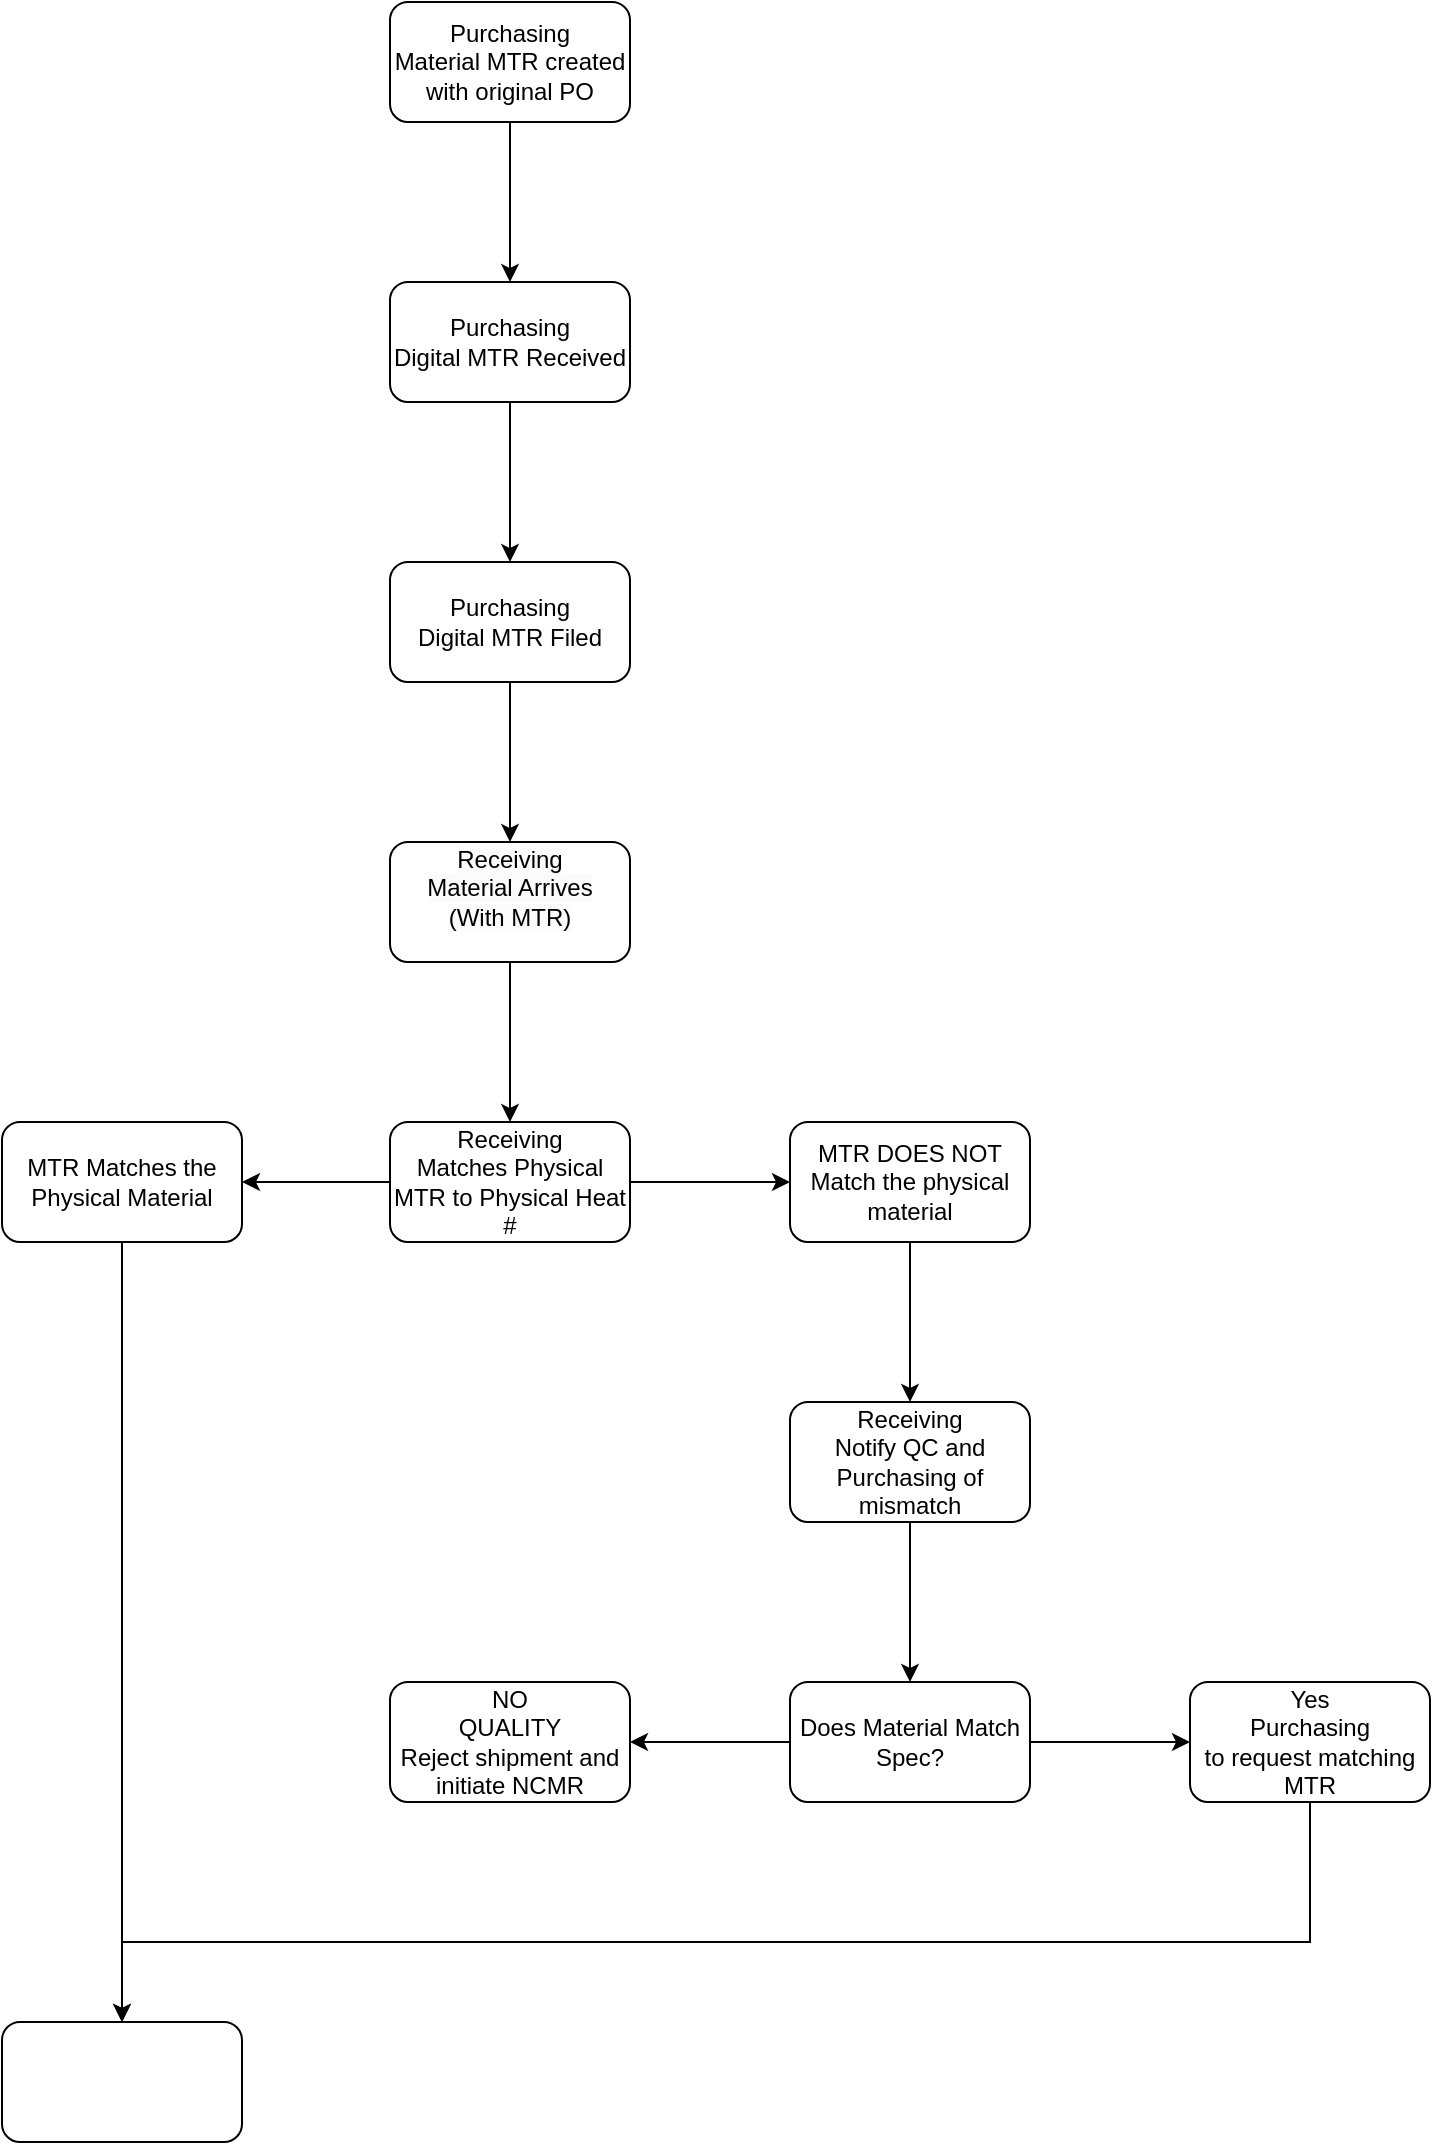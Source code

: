 <mxfile version="21.6.8" type="github">
  <diagram id="C5RBs43oDa-KdzZeNtuy" name="Page-1">
    <mxGraphModel dx="1290" dy="649" grid="1" gridSize="10" guides="1" tooltips="1" connect="1" arrows="1" fold="1" page="1" pageScale="1" pageWidth="827" pageHeight="1169" math="0" shadow="0">
      <root>
        <mxCell id="WIyWlLk6GJQsqaUBKTNV-0" />
        <mxCell id="WIyWlLk6GJQsqaUBKTNV-1" parent="WIyWlLk6GJQsqaUBKTNV-0" />
        <mxCell id="vpCC1clSXgHAt5NISDAk-2" value="" style="edgeStyle=orthogonalEdgeStyle;rounded=0;orthogonalLoop=1;jettySize=auto;html=1;" edge="1" parent="WIyWlLk6GJQsqaUBKTNV-1" source="vpCC1clSXgHAt5NISDAk-0" target="vpCC1clSXgHAt5NISDAk-1">
          <mxGeometry relative="1" as="geometry" />
        </mxCell>
        <mxCell id="vpCC1clSXgHAt5NISDAk-0" value="Purchasing&lt;br&gt;Material MTR created with original PO" style="rounded=1;whiteSpace=wrap;html=1;" vertex="1" parent="WIyWlLk6GJQsqaUBKTNV-1">
          <mxGeometry x="354" y="20" width="120" height="60" as="geometry" />
        </mxCell>
        <mxCell id="vpCC1clSXgHAt5NISDAk-4" value="" style="edgeStyle=orthogonalEdgeStyle;rounded=0;orthogonalLoop=1;jettySize=auto;html=1;" edge="1" parent="WIyWlLk6GJQsqaUBKTNV-1" source="vpCC1clSXgHAt5NISDAk-1" target="vpCC1clSXgHAt5NISDAk-3">
          <mxGeometry relative="1" as="geometry" />
        </mxCell>
        <mxCell id="vpCC1clSXgHAt5NISDAk-1" value="Purchasing&lt;br&gt;Digital MTR Received" style="whiteSpace=wrap;html=1;rounded=1;" vertex="1" parent="WIyWlLk6GJQsqaUBKTNV-1">
          <mxGeometry x="354" y="160" width="120" height="60" as="geometry" />
        </mxCell>
        <mxCell id="vpCC1clSXgHAt5NISDAk-8" value="" style="edgeStyle=orthogonalEdgeStyle;rounded=0;orthogonalLoop=1;jettySize=auto;html=1;" edge="1" parent="WIyWlLk6GJQsqaUBKTNV-1" source="vpCC1clSXgHAt5NISDAk-3" target="vpCC1clSXgHAt5NISDAk-7">
          <mxGeometry relative="1" as="geometry" />
        </mxCell>
        <mxCell id="vpCC1clSXgHAt5NISDAk-3" value="Purchasing&lt;br style=&quot;border-color: var(--border-color);&quot;&gt;Digital MTR Filed" style="whiteSpace=wrap;html=1;rounded=1;" vertex="1" parent="WIyWlLk6GJQsqaUBKTNV-1">
          <mxGeometry x="354" y="300" width="120" height="60" as="geometry" />
        </mxCell>
        <mxCell id="vpCC1clSXgHAt5NISDAk-10" value="" style="edgeStyle=orthogonalEdgeStyle;rounded=0;orthogonalLoop=1;jettySize=auto;html=1;" edge="1" parent="WIyWlLk6GJQsqaUBKTNV-1" source="vpCC1clSXgHAt5NISDAk-7" target="vpCC1clSXgHAt5NISDAk-9">
          <mxGeometry relative="1" as="geometry" />
        </mxCell>
        <mxCell id="vpCC1clSXgHAt5NISDAk-7" value="&#xa;&lt;span style=&quot;color: rgb(0, 0, 0); font-family: Helvetica; font-size: 12px; font-style: normal; font-variant-ligatures: normal; font-variant-caps: normal; font-weight: 400; letter-spacing: normal; orphans: 2; text-align: center; text-indent: 0px; text-transform: none; widows: 2; word-spacing: 0px; -webkit-text-stroke-width: 0px; background-color: rgb(251, 251, 251); text-decoration-thickness: initial; text-decoration-style: initial; text-decoration-color: initial; float: none; display: inline !important;&quot;&gt;Receiving&lt;/span&gt;&lt;br style=&quot;border-color: var(--border-color); color: rgb(0, 0, 0); font-family: Helvetica; font-size: 12px; font-style: normal; font-variant-ligatures: normal; font-variant-caps: normal; font-weight: 400; letter-spacing: normal; orphans: 2; text-align: center; text-indent: 0px; text-transform: none; widows: 2; word-spacing: 0px; -webkit-text-stroke-width: 0px; background-color: rgb(251, 251, 251); text-decoration-thickness: initial; text-decoration-style: initial; text-decoration-color: initial;&quot;&gt;&lt;span style=&quot;color: rgb(0, 0, 0); font-family: Helvetica; font-size: 12px; font-style: normal; font-variant-ligatures: normal; font-variant-caps: normal; font-weight: 400; letter-spacing: normal; orphans: 2; text-align: center; text-indent: 0px; text-transform: none; widows: 2; word-spacing: 0px; -webkit-text-stroke-width: 0px; background-color: rgb(251, 251, 251); text-decoration-thickness: initial; text-decoration-style: initial; text-decoration-color: initial; float: none; display: inline !important;&quot;&gt;Material Arrives&lt;/span&gt;&lt;br style=&quot;border-color: var(--border-color); color: rgb(0, 0, 0); font-family: Helvetica; font-size: 12px; font-style: normal; font-variant-ligatures: normal; font-variant-caps: normal; font-weight: 400; letter-spacing: normal; orphans: 2; text-align: center; text-indent: 0px; text-transform: none; widows: 2; word-spacing: 0px; -webkit-text-stroke-width: 0px; background-color: rgb(251, 251, 251); text-decoration-thickness: initial; text-decoration-style: initial; text-decoration-color: initial;&quot;&gt;&lt;span style=&quot;color: rgb(0, 0, 0); font-family: Helvetica; font-size: 12px; font-style: normal; font-variant-ligatures: normal; font-variant-caps: normal; font-weight: 400; letter-spacing: normal; orphans: 2; text-align: center; text-indent: 0px; text-transform: none; widows: 2; word-spacing: 0px; -webkit-text-stroke-width: 0px; background-color: rgb(251, 251, 251); text-decoration-thickness: initial; text-decoration-style: initial; text-decoration-color: initial; float: none; display: inline !important;&quot;&gt;(With MTR)&lt;/span&gt;&#xa;&#xa;" style="whiteSpace=wrap;html=1;rounded=1;" vertex="1" parent="WIyWlLk6GJQsqaUBKTNV-1">
          <mxGeometry x="354" y="440" width="120" height="60" as="geometry" />
        </mxCell>
        <mxCell id="vpCC1clSXgHAt5NISDAk-12" value="" style="edgeStyle=orthogonalEdgeStyle;rounded=0;orthogonalLoop=1;jettySize=auto;html=1;" edge="1" parent="WIyWlLk6GJQsqaUBKTNV-1" source="vpCC1clSXgHAt5NISDAk-9" target="vpCC1clSXgHAt5NISDAk-11">
          <mxGeometry relative="1" as="geometry" />
        </mxCell>
        <mxCell id="vpCC1clSXgHAt5NISDAk-14" value="" style="edgeStyle=orthogonalEdgeStyle;rounded=0;orthogonalLoop=1;jettySize=auto;html=1;" edge="1" parent="WIyWlLk6GJQsqaUBKTNV-1" source="vpCC1clSXgHAt5NISDAk-9" target="vpCC1clSXgHAt5NISDAk-13">
          <mxGeometry relative="1" as="geometry" />
        </mxCell>
        <mxCell id="vpCC1clSXgHAt5NISDAk-9" value="Receiving&lt;br&gt;Matches Physical MTR to Physical Heat #" style="whiteSpace=wrap;html=1;rounded=1;" vertex="1" parent="WIyWlLk6GJQsqaUBKTNV-1">
          <mxGeometry x="354" y="580" width="120" height="60" as="geometry" />
        </mxCell>
        <mxCell id="vpCC1clSXgHAt5NISDAk-11" value="MTR Matches the Physical Material" style="whiteSpace=wrap;html=1;rounded=1;" vertex="1" parent="WIyWlLk6GJQsqaUBKTNV-1">
          <mxGeometry x="160" y="580" width="120" height="60" as="geometry" />
        </mxCell>
        <mxCell id="vpCC1clSXgHAt5NISDAk-16" value="" style="edgeStyle=orthogonalEdgeStyle;rounded=0;orthogonalLoop=1;jettySize=auto;html=1;" edge="1" parent="WIyWlLk6GJQsqaUBKTNV-1" source="vpCC1clSXgHAt5NISDAk-13" target="vpCC1clSXgHAt5NISDAk-15">
          <mxGeometry relative="1" as="geometry" />
        </mxCell>
        <mxCell id="vpCC1clSXgHAt5NISDAk-13" value="MTR DOES NOT Match the physical material" style="whiteSpace=wrap;html=1;rounded=1;" vertex="1" parent="WIyWlLk6GJQsqaUBKTNV-1">
          <mxGeometry x="554" y="580" width="120" height="60" as="geometry" />
        </mxCell>
        <mxCell id="vpCC1clSXgHAt5NISDAk-18" value="" style="edgeStyle=orthogonalEdgeStyle;rounded=0;orthogonalLoop=1;jettySize=auto;html=1;" edge="1" parent="WIyWlLk6GJQsqaUBKTNV-1" source="vpCC1clSXgHAt5NISDAk-15" target="vpCC1clSXgHAt5NISDAk-17">
          <mxGeometry relative="1" as="geometry" />
        </mxCell>
        <mxCell id="vpCC1clSXgHAt5NISDAk-15" value="Receiving&lt;br&gt;Notify QC and Purchasing of mismatch" style="whiteSpace=wrap;html=1;rounded=1;" vertex="1" parent="WIyWlLk6GJQsqaUBKTNV-1">
          <mxGeometry x="554" y="720" width="120" height="60" as="geometry" />
        </mxCell>
        <mxCell id="vpCC1clSXgHAt5NISDAk-20" value="" style="edgeStyle=orthogonalEdgeStyle;rounded=0;orthogonalLoop=1;jettySize=auto;html=1;" edge="1" parent="WIyWlLk6GJQsqaUBKTNV-1" source="vpCC1clSXgHAt5NISDAk-17" target="vpCC1clSXgHAt5NISDAk-19">
          <mxGeometry relative="1" as="geometry" />
        </mxCell>
        <mxCell id="vpCC1clSXgHAt5NISDAk-22" value="" style="edgeStyle=orthogonalEdgeStyle;rounded=0;orthogonalLoop=1;jettySize=auto;html=1;" edge="1" parent="WIyWlLk6GJQsqaUBKTNV-1" source="vpCC1clSXgHAt5NISDAk-17" target="vpCC1clSXgHAt5NISDAk-21">
          <mxGeometry relative="1" as="geometry" />
        </mxCell>
        <mxCell id="vpCC1clSXgHAt5NISDAk-17" value="Does Material Match Spec?" style="whiteSpace=wrap;html=1;rounded=1;" vertex="1" parent="WIyWlLk6GJQsqaUBKTNV-1">
          <mxGeometry x="554" y="860" width="120" height="60" as="geometry" />
        </mxCell>
        <mxCell id="vpCC1clSXgHAt5NISDAk-24" value="" style="edgeStyle=orthogonalEdgeStyle;rounded=0;orthogonalLoop=1;jettySize=auto;html=1;" edge="1" parent="WIyWlLk6GJQsqaUBKTNV-1" source="vpCC1clSXgHAt5NISDAk-19" target="vpCC1clSXgHAt5NISDAk-23">
          <mxGeometry relative="1" as="geometry">
            <Array as="points">
              <mxPoint x="814" y="990" />
              <mxPoint x="220" y="990" />
            </Array>
          </mxGeometry>
        </mxCell>
        <mxCell id="vpCC1clSXgHAt5NISDAk-19" value="Yes&lt;br&gt;Purchasing &lt;br&gt;to request matching MTR" style="whiteSpace=wrap;html=1;rounded=1;" vertex="1" parent="WIyWlLk6GJQsqaUBKTNV-1">
          <mxGeometry x="754" y="860" width="120" height="60" as="geometry" />
        </mxCell>
        <mxCell id="vpCC1clSXgHAt5NISDAk-21" value="NO&lt;br&gt;QUALITY&lt;br&gt;Reject shipment and initiate NCMR" style="whiteSpace=wrap;html=1;rounded=1;" vertex="1" parent="WIyWlLk6GJQsqaUBKTNV-1">
          <mxGeometry x="354" y="860" width="120" height="60" as="geometry" />
        </mxCell>
        <mxCell id="vpCC1clSXgHAt5NISDAk-23" value="" style="whiteSpace=wrap;html=1;rounded=1;" vertex="1" parent="WIyWlLk6GJQsqaUBKTNV-1">
          <mxGeometry x="160" y="1030" width="120" height="60" as="geometry" />
        </mxCell>
        <mxCell id="vpCC1clSXgHAt5NISDAk-26" value="" style="endArrow=classic;html=1;rounded=0;" edge="1" parent="WIyWlLk6GJQsqaUBKTNV-1" source="vpCC1clSXgHAt5NISDAk-11" target="vpCC1clSXgHAt5NISDAk-23">
          <mxGeometry width="50" height="50" relative="1" as="geometry">
            <mxPoint x="360" y="910" as="sourcePoint" />
            <mxPoint x="410" y="860" as="targetPoint" />
          </mxGeometry>
        </mxCell>
      </root>
    </mxGraphModel>
  </diagram>
</mxfile>
